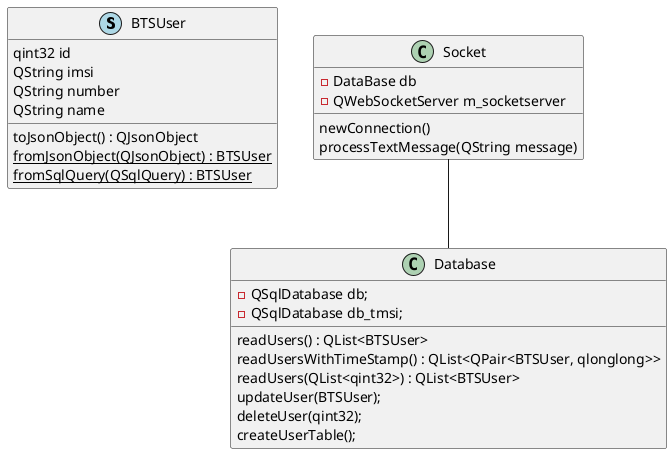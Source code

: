 @startuml

class BTSUser << (S,lightblue) >> {
qint32 id
QString imsi
QString number
QString name

toJsonObject() : QJsonObject
{static} fromJsonObject(QJsonObject) : BTSUser
{static} fromSqlQuery(QSqlQuery) : BTSUser
}

class Socket {
newConnection()
processTextMessage(QString message)

-DataBase db
-QWebSocketServer m_socketserver
}

class Database{
readUsers() : QList<BTSUser>
readUsersWithTimeStamp() : QList<QPair<BTSUser, qlonglong>>
readUsers(QList<qint32>) : QList<BTSUser>
updateUser(BTSUser);
deleteUser(qint32);
createUserTable();

-QSqlDatabase db;
-QSqlDatabase db_tmsi;
}

Socket -- Database
@enduml